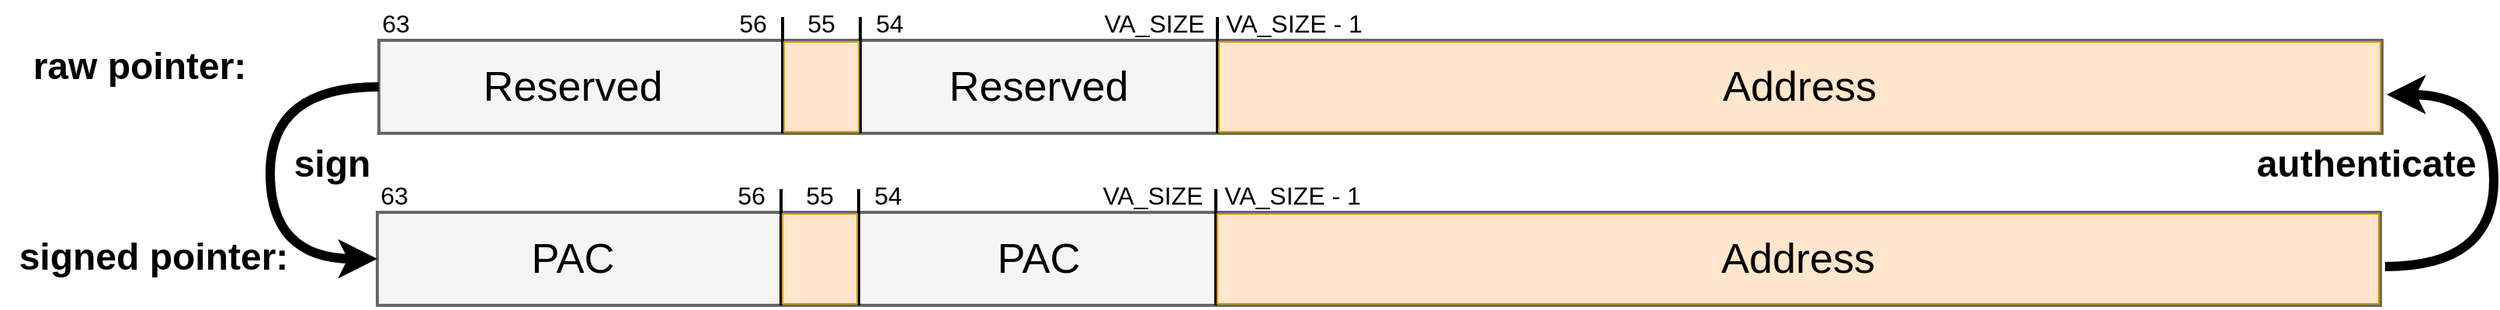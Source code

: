 <mxfile>
    <diagram id="cenVSU4W8u6wRUcEzjMz" name="Page-1">
        <mxGraphModel dx="2496" dy="1129" grid="1" gridSize="10" guides="1" tooltips="1" connect="1" arrows="1" fold="1" page="1" pageScale="1" pageWidth="827" pageHeight="1169" math="0" shadow="0">
            <root>
                <mxCell id="0"/>
                <mxCell id="1" parent="0"/>
                <mxCell id="19" value="" style="group" parent="1" vertex="1" connectable="0">
                    <mxGeometry x="246" y="499" width="1299" height="86" as="geometry"/>
                </mxCell>
                <mxCell id="4" value="" style="rounded=0;whiteSpace=wrap;html=1;fillColor=#f5f5f5;fontColor=#333333;strokeColor=#666666;strokeWidth=2;" parent="19" vertex="1">
                    <mxGeometry x="9" y="26" width="1290" height="60" as="geometry"/>
                </mxCell>
                <mxCell id="5" value="" style="endArrow=none;html=1;strokeWidth=2;" parent="19" edge="1">
                    <mxGeometry width="50" height="50" relative="1" as="geometry">
                        <mxPoint x="269" y="86" as="sourcePoint"/>
                        <mxPoint x="269" y="11" as="targetPoint"/>
                    </mxGeometry>
                </mxCell>
                <mxCell id="6" value="" style="endArrow=none;html=1;strokeWidth=2;" parent="19" edge="1">
                    <mxGeometry width="50" height="50" relative="1" as="geometry">
                        <mxPoint x="319" y="86" as="sourcePoint"/>
                        <mxPoint x="319" y="11" as="targetPoint"/>
                    </mxGeometry>
                </mxCell>
                <mxCell id="7" value="" style="endArrow=none;html=1;strokeWidth=2;" parent="19" edge="1">
                    <mxGeometry width="50" height="50" relative="1" as="geometry">
                        <mxPoint x="549" y="86" as="sourcePoint"/>
                        <mxPoint x="549" y="11" as="targetPoint"/>
                    </mxGeometry>
                </mxCell>
                <mxCell id="9" value="" style="rounded=0;whiteSpace=wrap;html=1;strokeColor=#d79b00;fillColor=#ffe6cc;rotation=0;" parent="19" vertex="1">
                    <mxGeometry x="550" y="27" width="748" height="58" as="geometry"/>
                </mxCell>
                <mxCell id="8" value="&lt;font style=&quot;font-size: 27px;&quot;&gt;Address&lt;/font&gt;" style="text;html=1;align=center;verticalAlign=middle;whiteSpace=wrap;rounded=0;" parent="19" vertex="1">
                    <mxGeometry x="869" y="41" width="110" height="30" as="geometry"/>
                </mxCell>
                <mxCell id="11" value="" style="rounded=0;whiteSpace=wrap;html=1;strokeColor=#d79b00;fillColor=#ffe6cc;rotation=0;" parent="19" vertex="1">
                    <mxGeometry x="270" y="27" width="48" height="58" as="geometry"/>
                </mxCell>
                <mxCell id="12" value="&lt;font&gt;VA_SIZE - 1&lt;/font&gt;" style="text;html=1;align=center;verticalAlign=middle;whiteSpace=wrap;rounded=0;fontSize=16;" parent="19" vertex="1">
                    <mxGeometry x="519" width="159" height="30" as="geometry"/>
                </mxCell>
                <mxCell id="13" value="&lt;font&gt;VA_SIZE&lt;/font&gt;" style="text;html=1;align=center;verticalAlign=middle;whiteSpace=wrap;rounded=0;fontSize=16;" parent="19" vertex="1">
                    <mxGeometry x="429" width="159" height="30" as="geometry"/>
                </mxCell>
                <mxCell id="14" value="&lt;font&gt;54&lt;/font&gt;" style="text;html=1;align=center;verticalAlign=middle;whiteSpace=wrap;rounded=0;fontSize=16;" parent="19" vertex="1">
                    <mxGeometry x="318" width="40" height="30" as="geometry"/>
                </mxCell>
                <mxCell id="16" value="&lt;font&gt;55&lt;/font&gt;" style="text;html=1;align=center;verticalAlign=middle;whiteSpace=wrap;rounded=0;fontSize=16;" parent="19" vertex="1">
                    <mxGeometry x="274" width="40" height="30" as="geometry"/>
                </mxCell>
                <mxCell id="17" value="&lt;font&gt;56&lt;/font&gt;" style="text;html=1;align=center;verticalAlign=middle;whiteSpace=wrap;rounded=0;fontSize=16;" parent="19" vertex="1">
                    <mxGeometry x="230" width="40" height="30" as="geometry"/>
                </mxCell>
                <mxCell id="18" value="&lt;font&gt;63&lt;/font&gt;" style="text;html=1;align=center;verticalAlign=middle;whiteSpace=wrap;rounded=0;fontSize=16;" parent="19" vertex="1">
                    <mxGeometry width="40" height="30" as="geometry"/>
                </mxCell>
                <mxCell id="34" value="&lt;font style=&quot;font-size: 27px;&quot;&gt;Reserved&lt;/font&gt;" style="text;html=1;align=center;verticalAlign=middle;whiteSpace=wrap;rounded=0;" parent="19" vertex="1">
                    <mxGeometry x="79" y="41" width="110" height="30" as="geometry"/>
                </mxCell>
                <mxCell id="35" value="&lt;font style=&quot;font-size: 27px;&quot;&gt;Reserved&lt;/font&gt;" style="text;html=1;align=center;verticalAlign=middle;whiteSpace=wrap;rounded=0;" parent="19" vertex="1">
                    <mxGeometry x="379" y="41" width="110" height="30" as="geometry"/>
                </mxCell>
                <mxCell id="20" value="" style="group" parent="1" vertex="1" connectable="0">
                    <mxGeometry x="245" y="610" width="1299" height="86" as="geometry"/>
                </mxCell>
                <mxCell id="21" value="" style="rounded=0;whiteSpace=wrap;html=1;fillColor=#f5f5f5;fontColor=#333333;strokeColor=#666666;strokeWidth=2;" parent="20" vertex="1">
                    <mxGeometry x="9" y="26" width="1290" height="60" as="geometry"/>
                </mxCell>
                <mxCell id="22" value="" style="endArrow=none;html=1;strokeWidth=2;" parent="20" edge="1">
                    <mxGeometry width="50" height="50" relative="1" as="geometry">
                        <mxPoint x="269" y="86" as="sourcePoint"/>
                        <mxPoint x="269" y="11" as="targetPoint"/>
                    </mxGeometry>
                </mxCell>
                <mxCell id="23" value="" style="endArrow=none;html=1;strokeWidth=2;" parent="20" edge="1">
                    <mxGeometry width="50" height="50" relative="1" as="geometry">
                        <mxPoint x="319" y="86" as="sourcePoint"/>
                        <mxPoint x="319" y="11" as="targetPoint"/>
                    </mxGeometry>
                </mxCell>
                <mxCell id="24" value="" style="endArrow=none;html=1;strokeWidth=2;" parent="20" edge="1">
                    <mxGeometry width="50" height="50" relative="1" as="geometry">
                        <mxPoint x="549" y="86" as="sourcePoint"/>
                        <mxPoint x="549" y="11" as="targetPoint"/>
                    </mxGeometry>
                </mxCell>
                <mxCell id="25" value="" style="rounded=0;whiteSpace=wrap;html=1;strokeColor=#d79b00;fillColor=#ffe6cc;rotation=0;" parent="20" vertex="1">
                    <mxGeometry x="550" y="27" width="748" height="58" as="geometry"/>
                </mxCell>
                <mxCell id="26" value="&lt;font style=&quot;font-size: 27px;&quot;&gt;Address&lt;/font&gt;" style="text;html=1;align=center;verticalAlign=middle;whiteSpace=wrap;rounded=0;" parent="20" vertex="1">
                    <mxGeometry x="869" y="41" width="110" height="30" as="geometry"/>
                </mxCell>
                <mxCell id="27" value="" style="rounded=0;whiteSpace=wrap;html=1;strokeColor=#d79b00;fillColor=#ffe6cc;rotation=0;" parent="20" vertex="1">
                    <mxGeometry x="270" y="27" width="48" height="58" as="geometry"/>
                </mxCell>
                <mxCell id="28" value="&lt;font&gt;VA_SIZE - 1&lt;/font&gt;" style="text;html=1;align=center;verticalAlign=middle;whiteSpace=wrap;rounded=0;fontSize=16;" parent="20" vertex="1">
                    <mxGeometry x="519" width="159" height="30" as="geometry"/>
                </mxCell>
                <mxCell id="29" value="&lt;font&gt;VA_SIZE&lt;/font&gt;" style="text;html=1;align=center;verticalAlign=middle;whiteSpace=wrap;rounded=0;fontSize=16;" parent="20" vertex="1">
                    <mxGeometry x="429" width="159" height="30" as="geometry"/>
                </mxCell>
                <mxCell id="30" value="&lt;font&gt;54&lt;/font&gt;" style="text;html=1;align=center;verticalAlign=middle;whiteSpace=wrap;rounded=0;fontSize=16;" parent="20" vertex="1">
                    <mxGeometry x="318" width="40" height="30" as="geometry"/>
                </mxCell>
                <mxCell id="31" value="&lt;font&gt;55&lt;/font&gt;" style="text;html=1;align=center;verticalAlign=middle;whiteSpace=wrap;rounded=0;fontSize=16;" parent="20" vertex="1">
                    <mxGeometry x="274" width="40" height="30" as="geometry"/>
                </mxCell>
                <mxCell id="32" value="&lt;font&gt;56&lt;/font&gt;" style="text;html=1;align=center;verticalAlign=middle;whiteSpace=wrap;rounded=0;fontSize=16;" parent="20" vertex="1">
                    <mxGeometry x="230" width="40" height="30" as="geometry"/>
                </mxCell>
                <mxCell id="33" value="&lt;font&gt;63&lt;/font&gt;" style="text;html=1;align=center;verticalAlign=middle;whiteSpace=wrap;rounded=0;fontSize=16;" parent="20" vertex="1">
                    <mxGeometry width="40" height="30" as="geometry"/>
                </mxCell>
                <mxCell id="36" value="&lt;font style=&quot;font-size: 27px;&quot;&gt;PAC&lt;/font&gt;" style="text;html=1;align=center;verticalAlign=middle;whiteSpace=wrap;rounded=0;" parent="20" vertex="1">
                    <mxGeometry x="80" y="41" width="110" height="30" as="geometry"/>
                </mxCell>
                <mxCell id="37" value="&lt;font style=&quot;font-size: 27px;&quot;&gt;PAC&lt;/font&gt;" style="text;html=1;align=center;verticalAlign=middle;whiteSpace=wrap;rounded=0;" parent="20" vertex="1">
                    <mxGeometry x="380" y="41" width="110" height="30" as="geometry"/>
                </mxCell>
                <mxCell id="48" value="" style="curved=1;endArrow=classic;html=1;edgeStyle=orthogonalEdgeStyle;exitX=0;exitY=0.5;exitDx=0;exitDy=0;entryX=0;entryY=0.5;entryDx=0;entryDy=0;strokeWidth=6;" parent="1" source="4" target="21" edge="1">
                    <mxGeometry width="50" height="50" relative="1" as="geometry">
                        <mxPoint x="185" y="710" as="sourcePoint"/>
                        <mxPoint x="95" y="620" as="targetPoint"/>
                        <Array as="points">
                            <mxPoint x="185" y="555"/>
                            <mxPoint x="185" y="666"/>
                        </Array>
                    </mxGeometry>
                </mxCell>
                <mxCell id="50" value="" style="curved=1;endArrow=classic;html=1;edgeStyle=orthogonalEdgeStyle;exitX=0;exitY=0.5;exitDx=0;exitDy=0;entryX=0;entryY=0.5;entryDx=0;entryDy=0;strokeWidth=6;" parent="1" edge="1">
                    <mxGeometry width="50" height="50" relative="1" as="geometry">
                        <mxPoint x="1547" y="671" as="sourcePoint"/>
                        <mxPoint x="1548" y="560" as="targetPoint"/>
                        <Array as="points">
                            <mxPoint x="1617" y="671"/>
                            <mxPoint x="1617" y="560"/>
                        </Array>
                    </mxGeometry>
                </mxCell>
                <mxCell id="53" value="&lt;font style=&quot;font-size: 24px;&quot;&gt;&lt;b&gt;sign&lt;/b&gt;&lt;/font&gt;" style="text;html=1;align=center;verticalAlign=middle;whiteSpace=wrap;rounded=0;" parent="1" vertex="1">
                    <mxGeometry x="195" y="590" width="60" height="30" as="geometry"/>
                </mxCell>
                <mxCell id="54" value="&lt;font style=&quot;font-size: 24px;&quot;&gt;&lt;b&gt;authenticate&lt;/b&gt;&lt;/font&gt;" style="text;html=1;align=center;verticalAlign=middle;whiteSpace=wrap;rounded=0;" parent="1" vertex="1">
                    <mxGeometry x="1465" y="590" width="140" height="30" as="geometry"/>
                </mxCell>
                <mxCell id="55" value="&lt;font style=&quot;font-size: 24px;&quot;&gt;&lt;b&gt;raw pointer:&lt;/b&gt;&lt;/font&gt;" style="text;html=1;align=center;verticalAlign=middle;whiteSpace=wrap;rounded=0;" vertex="1" parent="1">
                    <mxGeometry x="11" y="527" width="180" height="30" as="geometry"/>
                </mxCell>
                <mxCell id="57" value="&lt;font style=&quot;font-size: 24px;&quot;&gt;&lt;b&gt;signed pointer:&lt;/b&gt;&lt;/font&gt;" style="text;html=1;align=center;verticalAlign=middle;whiteSpace=wrap;rounded=0;" vertex="1" parent="1">
                    <mxGeometry x="20" y="650" width="180" height="30" as="geometry"/>
                </mxCell>
            </root>
        </mxGraphModel>
    </diagram>
</mxfile>